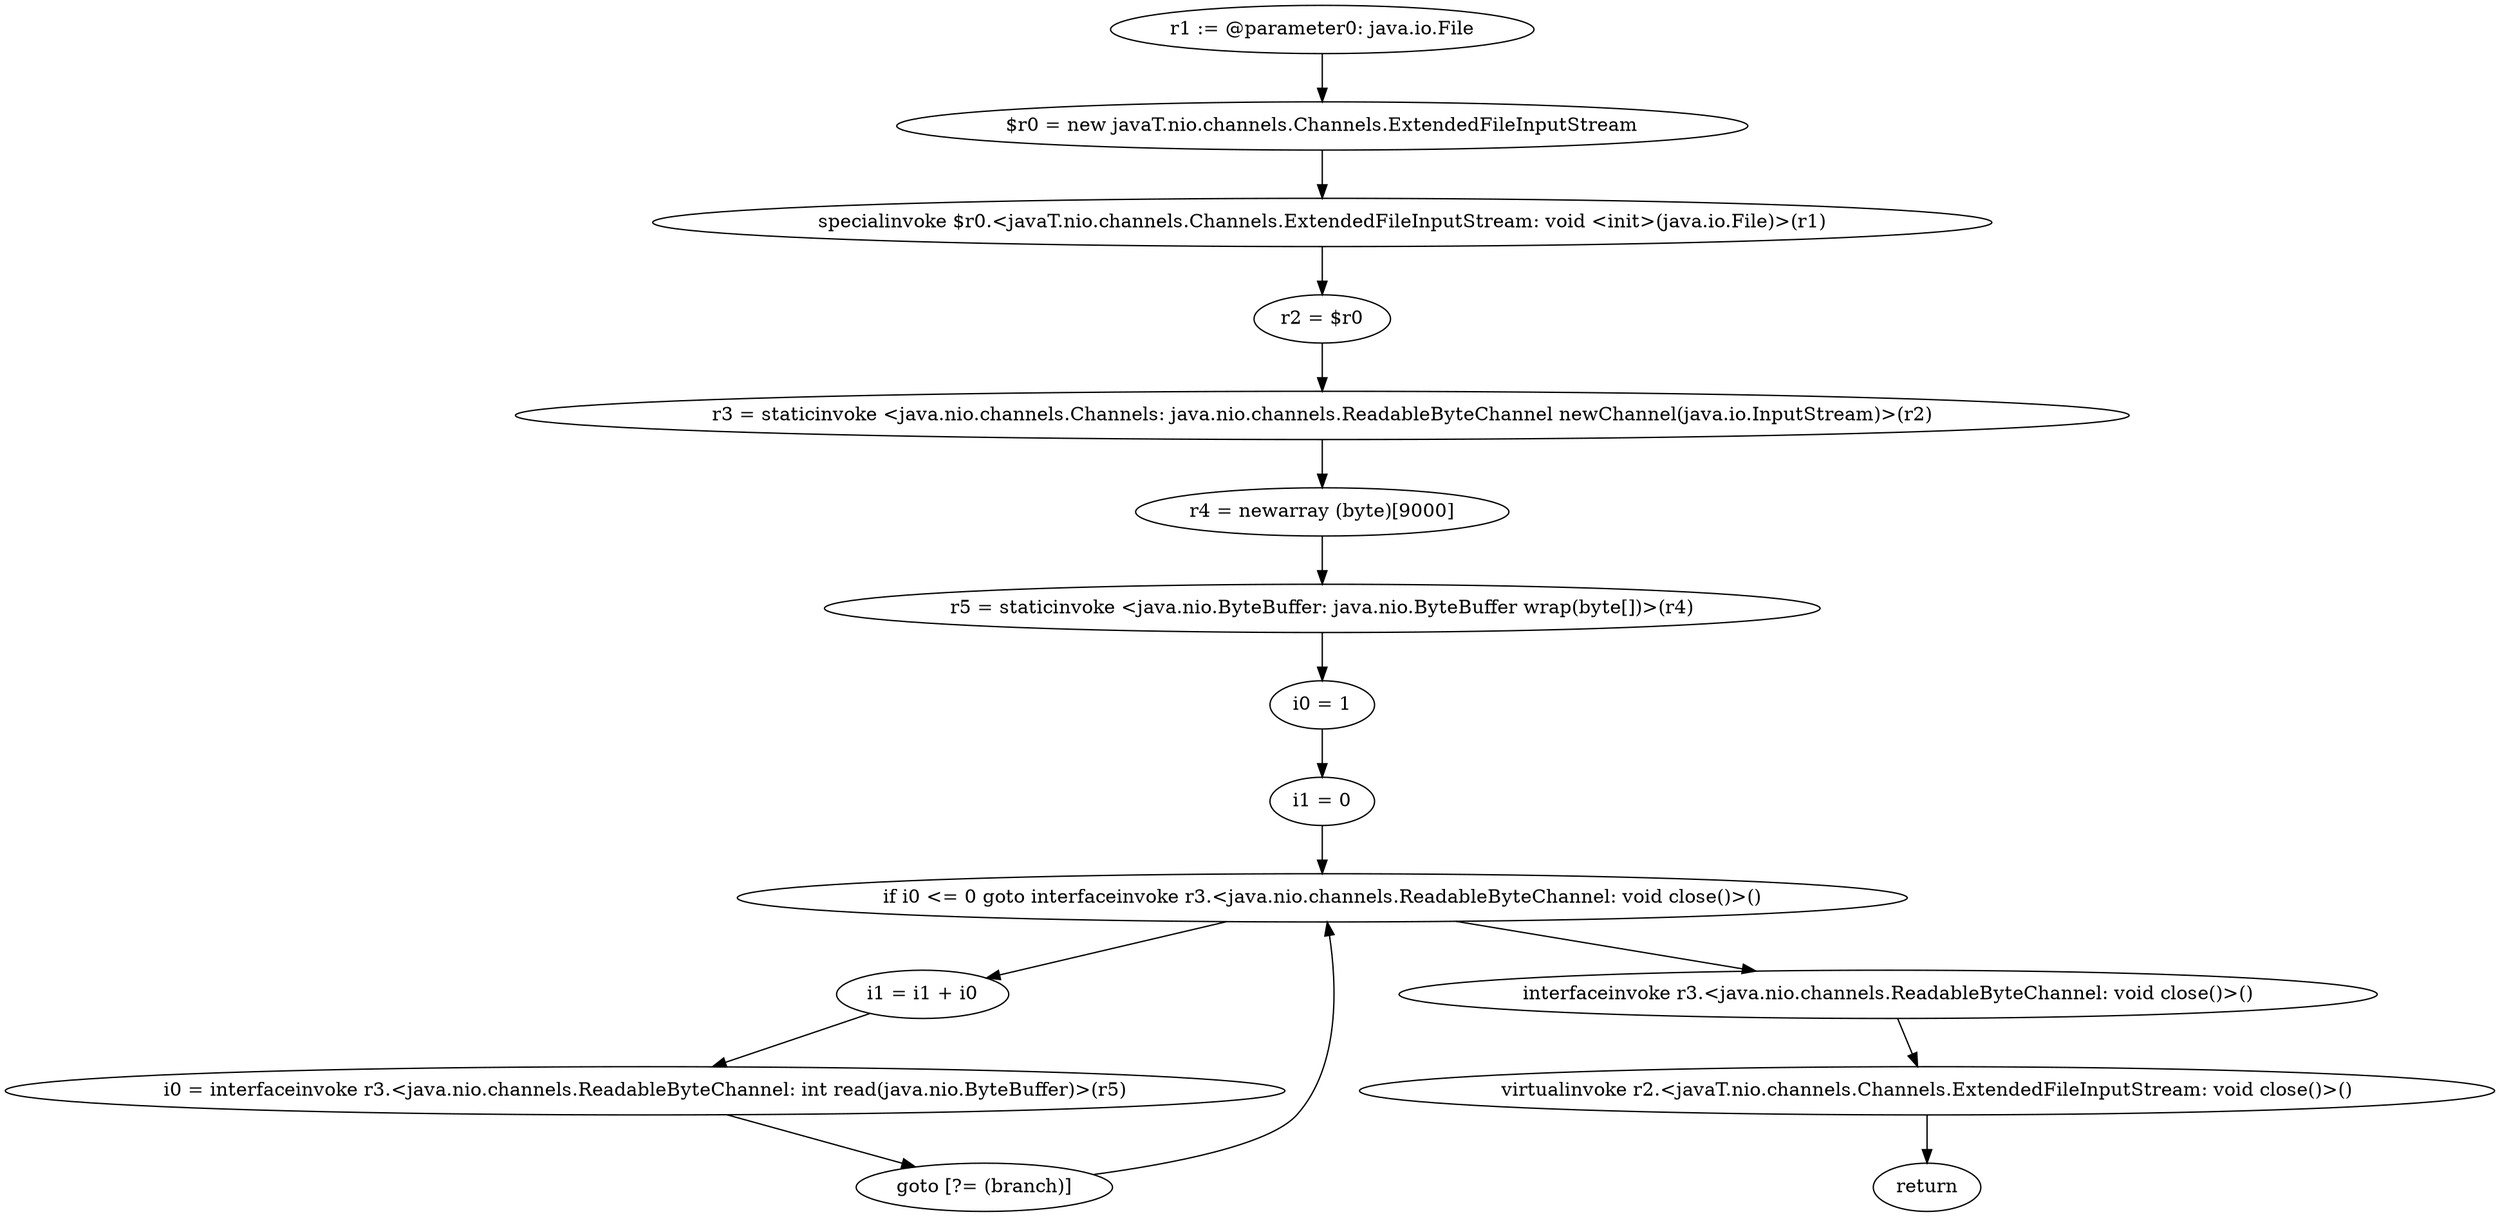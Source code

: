 digraph "unitGraph" {
    "r1 := @parameter0: java.io.File"
    "$r0 = new javaT.nio.channels.Channels.ExtendedFileInputStream"
    "specialinvoke $r0.<javaT.nio.channels.Channels.ExtendedFileInputStream: void <init>(java.io.File)>(r1)"
    "r2 = $r0"
    "r3 = staticinvoke <java.nio.channels.Channels: java.nio.channels.ReadableByteChannel newChannel(java.io.InputStream)>(r2)"
    "r4 = newarray (byte)[9000]"
    "r5 = staticinvoke <java.nio.ByteBuffer: java.nio.ByteBuffer wrap(byte[])>(r4)"
    "i0 = 1"
    "i1 = 0"
    "if i0 <= 0 goto interfaceinvoke r3.<java.nio.channels.ReadableByteChannel: void close()>()"
    "i1 = i1 + i0"
    "i0 = interfaceinvoke r3.<java.nio.channels.ReadableByteChannel: int read(java.nio.ByteBuffer)>(r5)"
    "goto [?= (branch)]"
    "interfaceinvoke r3.<java.nio.channels.ReadableByteChannel: void close()>()"
    "virtualinvoke r2.<javaT.nio.channels.Channels.ExtendedFileInputStream: void close()>()"
    "return"
    "r1 := @parameter0: java.io.File"->"$r0 = new javaT.nio.channels.Channels.ExtendedFileInputStream";
    "$r0 = new javaT.nio.channels.Channels.ExtendedFileInputStream"->"specialinvoke $r0.<javaT.nio.channels.Channels.ExtendedFileInputStream: void <init>(java.io.File)>(r1)";
    "specialinvoke $r0.<javaT.nio.channels.Channels.ExtendedFileInputStream: void <init>(java.io.File)>(r1)"->"r2 = $r0";
    "r2 = $r0"->"r3 = staticinvoke <java.nio.channels.Channels: java.nio.channels.ReadableByteChannel newChannel(java.io.InputStream)>(r2)";
    "r3 = staticinvoke <java.nio.channels.Channels: java.nio.channels.ReadableByteChannel newChannel(java.io.InputStream)>(r2)"->"r4 = newarray (byte)[9000]";
    "r4 = newarray (byte)[9000]"->"r5 = staticinvoke <java.nio.ByteBuffer: java.nio.ByteBuffer wrap(byte[])>(r4)";
    "r5 = staticinvoke <java.nio.ByteBuffer: java.nio.ByteBuffer wrap(byte[])>(r4)"->"i0 = 1";
    "i0 = 1"->"i1 = 0";
    "i1 = 0"->"if i0 <= 0 goto interfaceinvoke r3.<java.nio.channels.ReadableByteChannel: void close()>()";
    "if i0 <= 0 goto interfaceinvoke r3.<java.nio.channels.ReadableByteChannel: void close()>()"->"i1 = i1 + i0";
    "if i0 <= 0 goto interfaceinvoke r3.<java.nio.channels.ReadableByteChannel: void close()>()"->"interfaceinvoke r3.<java.nio.channels.ReadableByteChannel: void close()>()";
    "i1 = i1 + i0"->"i0 = interfaceinvoke r3.<java.nio.channels.ReadableByteChannel: int read(java.nio.ByteBuffer)>(r5)";
    "i0 = interfaceinvoke r3.<java.nio.channels.ReadableByteChannel: int read(java.nio.ByteBuffer)>(r5)"->"goto [?= (branch)]";
    "goto [?= (branch)]"->"if i0 <= 0 goto interfaceinvoke r3.<java.nio.channels.ReadableByteChannel: void close()>()";
    "interfaceinvoke r3.<java.nio.channels.ReadableByteChannel: void close()>()"->"virtualinvoke r2.<javaT.nio.channels.Channels.ExtendedFileInputStream: void close()>()";
    "virtualinvoke r2.<javaT.nio.channels.Channels.ExtendedFileInputStream: void close()>()"->"return";
}

